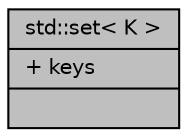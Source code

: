 digraph "std::set&lt; K &gt;"
{
  edge [fontname="Helvetica",fontsize="10",labelfontname="Helvetica",labelfontsize="10"];
  node [fontname="Helvetica",fontsize="10",shape=record];
  Node830 [label="{std::set\< K \>\n|+ keys\l|}",height=0.2,width=0.4,color="black", fillcolor="grey75", style="filled", fontcolor="black"];
}
